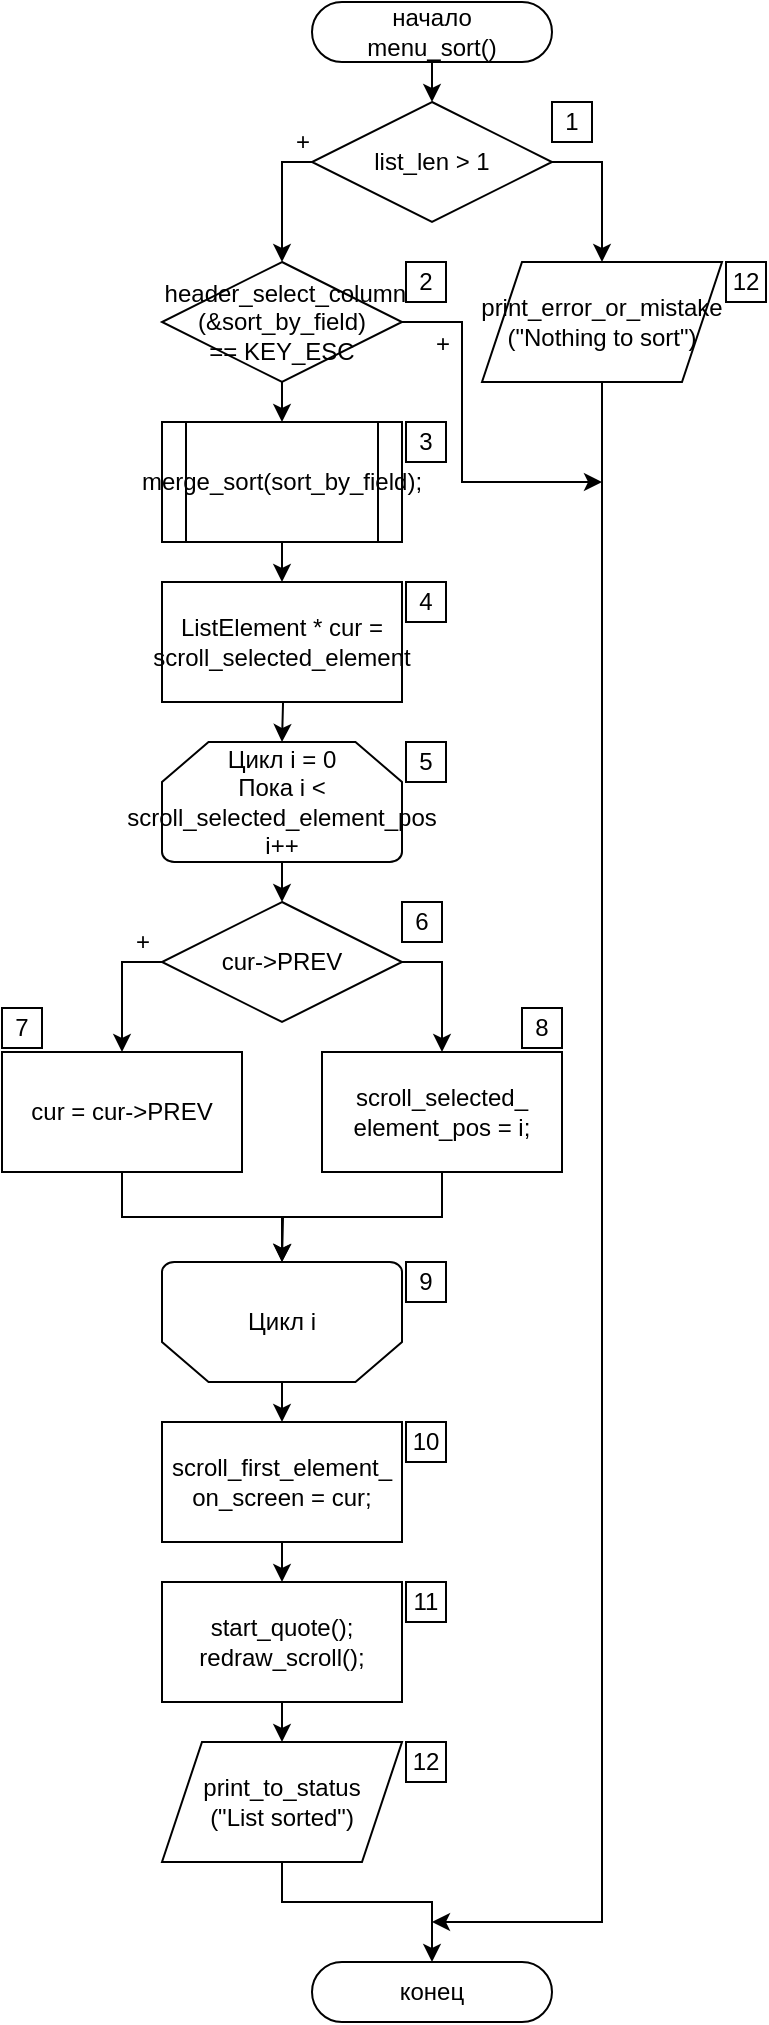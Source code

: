 <mxfile compressed="false" version="13.9.9" type="device">
  <diagram id="uBbau7ussQgPSl02ERnx" name="Page-1">
    <mxGraphModel dx="196" dy="269" grid="1" gridSize="10" guides="1" tooltips="1" connect="1" arrows="1" fold="1" page="1" pageScale="1" pageWidth="827" pageHeight="1169" math="0" shadow="0">
      <root>
        <mxCell id="0" />
        <mxCell id="1" parent="0" />
        <mxCell id="85" value="начало&lt;br&gt;menu_sort()" style="rounded=1;whiteSpace=wrap;html=1;arcSize=50;" parent="1" vertex="1">
          <mxGeometry x="175" width="120" height="30" as="geometry" />
        </mxCell>
        <mxCell id="86" value="конец" style="rounded=1;whiteSpace=wrap;html=1;arcSize=50;" parent="1" vertex="1">
          <mxGeometry x="175" y="980" width="120" height="30" as="geometry" />
        </mxCell>
        <mxCell id="84" value="list_len &gt; 1" style="rhombus;whiteSpace=wrap;html=1;rounded=0;" parent="1" vertex="1">
          <mxGeometry x="175" y="50" width="120" height="60" as="geometry" />
        </mxCell>
        <mxCell id="82" value="start_quote();&lt;br&gt;redraw_scroll();" style="rounded=0;whiteSpace=wrap;html=1;" parent="1" vertex="1">
          <mxGeometry x="100" y="790" width="120" height="60" as="geometry" />
        </mxCell>
        <mxCell id="80" value="Цикл i = 0&lt;br&gt;Пока i &amp;lt; scroll_selected_element_pos&lt;br&gt;i++" style="strokeWidth=1;html=1;shape=mxgraph.flowchart.loop_limit;whiteSpace=wrap;flipV=0;" parent="1" vertex="1">
          <mxGeometry x="100" y="370" width="120" height="60" as="geometry" />
        </mxCell>
        <mxCell id="NEWjkikj3mWQ4auYnJrf-129" style="edgeStyle=orthogonalEdgeStyle;rounded=0;orthogonalLoop=1;jettySize=auto;html=1;exitX=0.5;exitY=0;exitDx=0;exitDy=0;exitPerimeter=0;entryX=0.5;entryY=0;entryDx=0;entryDy=0;" edge="1" parent="1" source="81" target="NEWjkikj3mWQ4auYnJrf-127">
          <mxGeometry relative="1" as="geometry" />
        </mxCell>
        <mxCell id="81" value="Цикл i" style="strokeWidth=1;html=1;shape=mxgraph.flowchart.loop_limit;whiteSpace=wrap;flipV=1;" parent="1" vertex="1">
          <mxGeometry x="100" y="630" width="120" height="60" as="geometry" />
        </mxCell>
        <mxCell id="NEWjkikj3mWQ4auYnJrf-120" style="edgeStyle=orthogonalEdgeStyle;rounded=0;orthogonalLoop=1;jettySize=auto;html=1;exitX=0;exitY=0.5;exitDx=0;exitDy=0;entryX=0.5;entryY=0;entryDx=0;entryDy=0;" edge="1" parent="1" source="79" target="78">
          <mxGeometry relative="1" as="geometry" />
        </mxCell>
        <mxCell id="NEWjkikj3mWQ4auYnJrf-123" style="edgeStyle=orthogonalEdgeStyle;rounded=0;orthogonalLoop=1;jettySize=auto;html=1;exitX=1;exitY=0.5;exitDx=0;exitDy=0;entryX=0.5;entryY=0;entryDx=0;entryDy=0;" edge="1" parent="1" source="79" target="77">
          <mxGeometry relative="1" as="geometry" />
        </mxCell>
        <mxCell id="79" value="cur-&amp;gt;PREV" style="rhombus;whiteSpace=wrap;html=1;rounded=0;" parent="1" vertex="1">
          <mxGeometry x="100" y="450" width="120" height="60" as="geometry" />
        </mxCell>
        <mxCell id="NEWjkikj3mWQ4auYnJrf-122" style="edgeStyle=orthogonalEdgeStyle;rounded=0;orthogonalLoop=1;jettySize=auto;html=1;exitX=0.5;exitY=1;exitDx=0;exitDy=0;entryX=0.5;entryY=1;entryDx=0;entryDy=0;entryPerimeter=0;" edge="1" parent="1" source="77" target="81">
          <mxGeometry relative="1" as="geometry" />
        </mxCell>
        <mxCell id="77" value="&lt;font style=&quot;font-size: 12px&quot;&gt;scroll_selected_&lt;br&gt;element_pos = i;&lt;/font&gt;" style="rounded=0;whiteSpace=wrap;html=1;" parent="1" vertex="1">
          <mxGeometry x="180" y="525" width="120" height="60" as="geometry" />
        </mxCell>
        <mxCell id="NEWjkikj3mWQ4auYnJrf-124" style="edgeStyle=orthogonalEdgeStyle;rounded=0;orthogonalLoop=1;jettySize=auto;html=1;exitX=0.5;exitY=1;exitDx=0;exitDy=0;" edge="1" parent="1" source="78">
          <mxGeometry relative="1" as="geometry">
            <mxPoint x="160" y="630" as="targetPoint" />
          </mxGeometry>
        </mxCell>
        <mxCell id="78" value="cur = cur-&gt;PREV" style="rounded=0;whiteSpace=wrap;html=1;" parent="1" vertex="1">
          <mxGeometry x="20" y="525" width="120" height="60" as="geometry" />
        </mxCell>
        <mxCell id="92" style="edgeStyle=orthogonalEdgeStyle;rounded=0;orthogonalLoop=1;jettySize=auto;html=1;exitX=0.5;exitY=1;exitDx=0;exitDy=0;entryX=0.5;entryY=0;entryDx=0;entryDy=0;" parent="1" source="80" target="79" edge="1">
          <mxGeometry relative="1" as="geometry" />
        </mxCell>
        <mxCell id="-gNTLm-r7lpnNoVX5Ugm-108" style="edgeStyle=orthogonalEdgeStyle;rounded=0;orthogonalLoop=1;jettySize=auto;html=1;exitX=0.5;exitY=1;exitDx=0;exitDy=0;entryX=0.5;entryY=0;entryDx=0;entryDy=0;endSize=6;" parent="1" source="76" target="-gNTLm-r7lpnNoVX5Ugm-107" edge="1">
          <mxGeometry relative="1" as="geometry" />
        </mxCell>
        <mxCell id="76" value="merge_sort(sort_by_field);" style="shape=process;whiteSpace=wrap;html=1;backgroundOutline=1;fontFamily=Helvetica;fontSize=12;fontColor=#000000;align=center;strokeColor=#000000;fillColor=#ffffff;" parent="1" vertex="1">
          <mxGeometry x="100" y="210" width="120" height="60" as="geometry" />
        </mxCell>
        <mxCell id="94" style="edgeStyle=orthogonalEdgeStyle;rounded=0;orthogonalLoop=1;jettySize=auto;html=1;exitX=0.5;exitY=1;exitDx=0;exitDy=0;entryX=0.5;entryY=0;entryDx=0;entryDy=0;" parent="1" target="80" edge="1">
          <mxGeometry relative="1" as="geometry">
            <mxPoint x="160" y="330" as="sourcePoint" />
          </mxGeometry>
        </mxCell>
        <mxCell id="-gNTLm-r7lpnNoVX5Ugm-100" style="edgeStyle=orthogonalEdgeStyle;rounded=0;orthogonalLoop=1;jettySize=auto;html=1;exitX=0.5;exitY=1;exitDx=0;exitDy=0;entryX=0.5;entryY=0;entryDx=0;entryDy=0;" parent="1" source="75" target="76" edge="1">
          <mxGeometry relative="1" as="geometry" />
        </mxCell>
        <mxCell id="NEWjkikj3mWQ4auYnJrf-116" style="edgeStyle=orthogonalEdgeStyle;rounded=0;orthogonalLoop=1;jettySize=auto;html=1;exitX=1;exitY=0.5;exitDx=0;exitDy=0;" edge="1" parent="1" source="75">
          <mxGeometry relative="1" as="geometry">
            <mxPoint x="320" y="240" as="targetPoint" />
            <Array as="points">
              <mxPoint x="250" y="160" />
              <mxPoint x="250" y="240" />
              <mxPoint x="320" y="240" />
            </Array>
          </mxGeometry>
        </mxCell>
        <mxCell id="75" value="&amp;nbsp;header_select_column&lt;br&gt;(&amp;amp;sort_by_field)&lt;br&gt;== KEY_ESC" style="rhombus;whiteSpace=wrap;html=1;rounded=0;" parent="1" vertex="1">
          <mxGeometry x="100" y="130" width="120" height="60" as="geometry" />
        </mxCell>
        <mxCell id="95" style="edgeStyle=orthogonalEdgeStyle;rounded=0;orthogonalLoop=1;jettySize=auto;html=1;exitX=0.5;exitY=1;exitDx=0;exitDy=0;entryX=0.5;entryY=0;entryDx=0;entryDy=0;" parent="1" source="75" edge="1">
          <mxGeometry relative="1" as="geometry" />
        </mxCell>
        <mxCell id="-gNTLm-r7lpnNoVX5Ugm-106" style="edgeStyle=orthogonalEdgeStyle;rounded=0;orthogonalLoop=1;jettySize=auto;html=1;exitX=0.5;exitY=1;exitDx=0;exitDy=0;endSize=6;" parent="1" source="83" edge="1">
          <mxGeometry relative="1" as="geometry">
            <mxPoint x="235" y="960" as="targetPoint" />
            <Array as="points">
              <mxPoint x="320" y="960" />
            </Array>
          </mxGeometry>
        </mxCell>
        <mxCell id="83" value="print_error_or_mistake&lt;br&gt;(&quot;Nothing to sort&quot;)" style="shape=parallelogram;perimeter=parallelogramPerimeter;whiteSpace=wrap;html=1;fixedSize=1;fontFamily=Helvetica;fontSize=12;fontColor=#000000;align=center;strokeColor=#000000;fillColor=#ffffff;" parent="1" vertex="1">
          <mxGeometry x="260" y="130" width="120" height="60" as="geometry" />
        </mxCell>
        <mxCell id="98" style="edgeStyle=orthogonalEdgeStyle;rounded=0;orthogonalLoop=1;jettySize=auto;html=1;exitX=0;exitY=0.5;exitDx=0;exitDy=0;entryX=0.5;entryY=0;entryDx=0;entryDy=0;" parent="1" source="84" target="75" edge="1">
          <mxGeometry relative="1" as="geometry">
            <Array as="points">
              <mxPoint x="160" y="80" />
            </Array>
          </mxGeometry>
        </mxCell>
        <mxCell id="99" style="edgeStyle=orthogonalEdgeStyle;rounded=0;orthogonalLoop=1;jettySize=auto;html=1;exitX=1;exitY=0.5;exitDx=0;exitDy=0;entryX=0.5;entryY=0;entryDx=0;entryDy=0;" parent="1" source="84" target="83" edge="1">
          <mxGeometry relative="1" as="geometry" />
        </mxCell>
        <mxCell id="100" style="edgeStyle=orthogonalEdgeStyle;rounded=0;orthogonalLoop=1;jettySize=auto;html=1;exitX=0.5;exitY=1;exitDx=0;exitDy=0;entryX=0.5;entryY=0;entryDx=0;entryDy=0;" parent="1" source="85" target="84" edge="1">
          <mxGeometry relative="1" as="geometry" />
        </mxCell>
        <mxCell id="-gNTLm-r7lpnNoVX5Ugm-105" style="edgeStyle=orthogonalEdgeStyle;rounded=0;orthogonalLoop=1;jettySize=auto;html=1;exitX=0.5;exitY=1;exitDx=0;exitDy=0;entryX=0.5;entryY=0;entryDx=0;entryDy=0;" parent="1" source="-gNTLm-r7lpnNoVX5Ugm-102" target="86" edge="1">
          <mxGeometry relative="1" as="geometry">
            <Array as="points">
              <mxPoint x="160" y="950" />
              <mxPoint x="235" y="950" />
            </Array>
          </mxGeometry>
        </mxCell>
        <mxCell id="-gNTLm-r7lpnNoVX5Ugm-102" value="&lt;span&gt;print_to_status&lt;br&gt;(&quot;List sorted&quot;)&lt;/span&gt;" style="shape=parallelogram;perimeter=parallelogramPerimeter;whiteSpace=wrap;html=1;fixedSize=1;" parent="1" vertex="1">
          <mxGeometry x="100" y="870" width="120" height="60" as="geometry" />
        </mxCell>
        <mxCell id="-gNTLm-r7lpnNoVX5Ugm-104" style="edgeStyle=orthogonalEdgeStyle;rounded=0;orthogonalLoop=1;jettySize=auto;html=1;exitX=0.5;exitY=1;exitDx=0;exitDy=0;entryX=0.5;entryY=0;entryDx=0;entryDy=0;" parent="1" source="82" target="-gNTLm-r7lpnNoVX5Ugm-102" edge="1">
          <mxGeometry relative="1" as="geometry">
            <Array as="points" />
            <mxPoint x="160" y="850" as="sourcePoint" />
            <mxPoint x="265" y="930" as="targetPoint" />
          </mxGeometry>
        </mxCell>
        <mxCell id="-gNTLm-r7lpnNoVX5Ugm-107" value="ListElement * cur = scroll_selected_element" style="rounded=0;whiteSpace=wrap;html=1;" parent="1" vertex="1">
          <mxGeometry x="100" y="290" width="120" height="60" as="geometry" />
        </mxCell>
        <mxCell id="NEWjkikj3mWQ4auYnJrf-100" value="1" style="whiteSpace=wrap;html=1;aspect=fixed;" vertex="1" parent="1">
          <mxGeometry x="295" y="50" width="20" height="20" as="geometry" />
        </mxCell>
        <mxCell id="NEWjkikj3mWQ4auYnJrf-101" value="12" style="whiteSpace=wrap;html=1;aspect=fixed;" vertex="1" parent="1">
          <mxGeometry x="382" y="130" width="20" height="20" as="geometry" />
        </mxCell>
        <mxCell id="NEWjkikj3mWQ4auYnJrf-102" value="2" style="whiteSpace=wrap;html=1;aspect=fixed;" vertex="1" parent="1">
          <mxGeometry x="222" y="130" width="20" height="20" as="geometry" />
        </mxCell>
        <mxCell id="NEWjkikj3mWQ4auYnJrf-103" value="3" style="whiteSpace=wrap;html=1;aspect=fixed;" vertex="1" parent="1">
          <mxGeometry x="222" y="210" width="20" height="20" as="geometry" />
        </mxCell>
        <mxCell id="NEWjkikj3mWQ4auYnJrf-104" value="4" style="whiteSpace=wrap;html=1;aspect=fixed;" vertex="1" parent="1">
          <mxGeometry x="222" y="290" width="20" height="20" as="geometry" />
        </mxCell>
        <mxCell id="NEWjkikj3mWQ4auYnJrf-105" value="5" style="whiteSpace=wrap;html=1;aspect=fixed;" vertex="1" parent="1">
          <mxGeometry x="222" y="370" width="20" height="20" as="geometry" />
        </mxCell>
        <mxCell id="NEWjkikj3mWQ4auYnJrf-108" value="6" style="whiteSpace=wrap;html=1;aspect=fixed;" vertex="1" parent="1">
          <mxGeometry x="220" y="450" width="20" height="20" as="geometry" />
        </mxCell>
        <mxCell id="NEWjkikj3mWQ4auYnJrf-109" value="7" style="whiteSpace=wrap;html=1;aspect=fixed;" vertex="1" parent="1">
          <mxGeometry x="20" y="503" width="20" height="20" as="geometry" />
        </mxCell>
        <mxCell id="NEWjkikj3mWQ4auYnJrf-110" value="8" style="whiteSpace=wrap;html=1;aspect=fixed;" vertex="1" parent="1">
          <mxGeometry x="280" y="503" width="20" height="20" as="geometry" />
        </mxCell>
        <mxCell id="NEWjkikj3mWQ4auYnJrf-111" value="9" style="whiteSpace=wrap;html=1;aspect=fixed;" vertex="1" parent="1">
          <mxGeometry x="222" y="630" width="20" height="20" as="geometry" />
        </mxCell>
        <mxCell id="NEWjkikj3mWQ4auYnJrf-112" value="11" style="whiteSpace=wrap;html=1;aspect=fixed;" vertex="1" parent="1">
          <mxGeometry x="222" y="790" width="20" height="20" as="geometry" />
        </mxCell>
        <mxCell id="NEWjkikj3mWQ4auYnJrf-113" value="12&lt;br&gt;" style="whiteSpace=wrap;html=1;aspect=fixed;" vertex="1" parent="1">
          <mxGeometry x="222" y="870" width="20" height="20" as="geometry" />
        </mxCell>
        <mxCell id="NEWjkikj3mWQ4auYnJrf-114" value="+" style="text;html=1;align=center;verticalAlign=middle;resizable=0;points=[];autosize=1;" vertex="1" parent="1">
          <mxGeometry x="160" y="60" width="20" height="20" as="geometry" />
        </mxCell>
        <mxCell id="NEWjkikj3mWQ4auYnJrf-117" value="+" style="text;html=1;align=center;verticalAlign=middle;resizable=0;points=[];autosize=1;" vertex="1" parent="1">
          <mxGeometry x="230" y="161" width="20" height="20" as="geometry" />
        </mxCell>
        <mxCell id="NEWjkikj3mWQ4auYnJrf-118" value="+" style="text;html=1;align=center;verticalAlign=middle;resizable=0;points=[];autosize=1;" vertex="1" parent="1">
          <mxGeometry x="80" y="460" width="20" height="20" as="geometry" />
        </mxCell>
        <mxCell id="NEWjkikj3mWQ4auYnJrf-130" style="edgeStyle=orthogonalEdgeStyle;rounded=0;orthogonalLoop=1;jettySize=auto;html=1;exitX=0.5;exitY=1;exitDx=0;exitDy=0;entryX=0.5;entryY=0;entryDx=0;entryDy=0;" edge="1" parent="1" source="NEWjkikj3mWQ4auYnJrf-127" target="82">
          <mxGeometry relative="1" as="geometry" />
        </mxCell>
        <mxCell id="NEWjkikj3mWQ4auYnJrf-127" value="scroll_first_element_&lt;br&gt;on_screen = cur;" style="rounded=0;whiteSpace=wrap;html=1;" vertex="1" parent="1">
          <mxGeometry x="100" y="710" width="120" height="60" as="geometry" />
        </mxCell>
        <mxCell id="NEWjkikj3mWQ4auYnJrf-128" value="10" style="whiteSpace=wrap;html=1;aspect=fixed;" vertex="1" parent="1">
          <mxGeometry x="222" y="710" width="20" height="20" as="geometry" />
        </mxCell>
      </root>
    </mxGraphModel>
  </diagram>
</mxfile>

